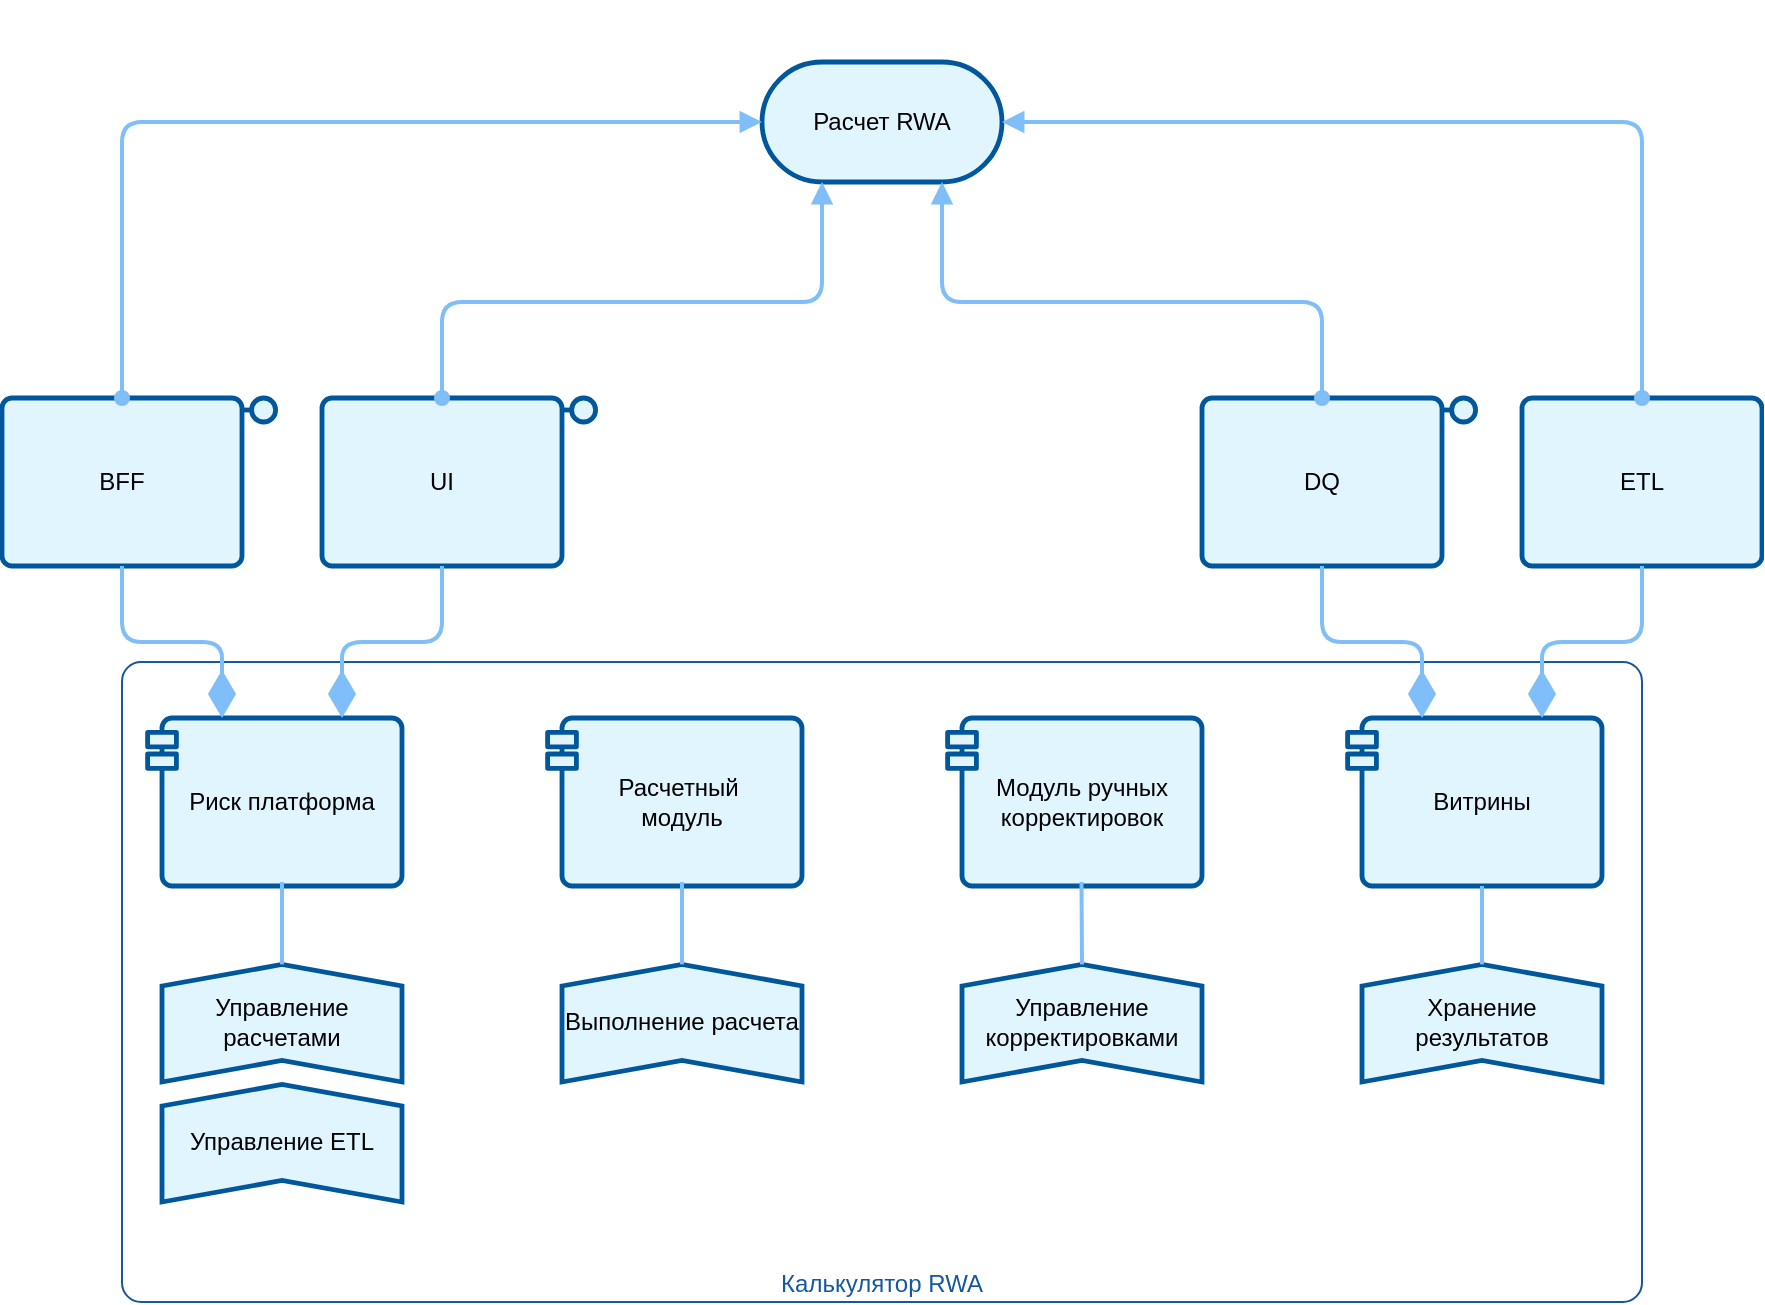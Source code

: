 <mxfile version="24.7.8">
  <diagram name="Страница — 1" id="shcx-YD0FTTpYq6m_hI6">
    <mxGraphModel dx="1349" dy="2006" grid="1" gridSize="10" guides="1" tooltips="1" connect="1" arrows="1" fold="1" page="1" pageScale="1" pageWidth="827" pageHeight="1169" math="0" shadow="0">
      <root>
        <mxCell id="0" />
        <mxCell id="1" parent="0" />
        <mxCell id="W1dZ-wKkL2ELN7MVBFPB-27" value="Калькулятор RWA" style="rounded=1;whiteSpace=wrap;html=1;arcSize=3;strokeColor=#16589c;verticalAlign=bottom;align=center;fontColor=#16589c;" vertex="1" parent="1">
          <mxGeometry x="60" y="210" width="760" height="320" as="geometry" />
        </mxCell>
        <mxCell id="W1dZ-wKkL2ELN7MVBFPB-1" value="Риск платформа" style="shape=stencil(vZXvaoMwFMWfJh8n+YO6fewyfY/UpmuoJiFx67anX/QqzEyFghYEueeaXw4nekWM+4uwElGsRSMRe0OUHqzlprFGS92GMvQu0CAYQ32LauGtrFoQP4VT4lhL6PjWmau8qVM7MGinswLhQ+h2F+OV0TosV0b7SedPP2CE6tzgL8DghKawwzcICRlqK51qZCvd8CCoiJZ3sHdE5zuy40ie94tkS3QUCdmMPMHihO0F3i6LCJxvBSZ7RRGDN4siBt8VBeNBWRorjB9FdX135kOfZu30HdcNtIWDGb/ZeAwOIy4fp6KrvPoZhmq24nTBD+Nn4+SK0bOq68rUxoUS7v1WiLKClGlZrKcOo3l+PSZp/vK6vr7bHRgrD81k+ZRNwhxPegyTTrLMZqKkD/HF8CN99e/Bv+PuVfhB98Iv);whiteSpace=wrap;html=1;" vertex="1" parent="1">
          <mxGeometry x="80" y="220" width="120" height="120" as="geometry" />
        </mxCell>
        <mxCell id="W1dZ-wKkL2ELN7MVBFPB-2" value="Расчетный&amp;nbsp;&lt;div&gt;модуль&lt;/div&gt;" style="shape=stencil(vZXvaoMwFMWfJh8n+YO6fewyfY/UpmuoJiFx67anX/QqzEyFghYEueeaXw4nekWM+4uwElGsRSMRe0OUHqzlprFGS92GMvQu0CAYQ32LauGtrFoQP4VT4lhL6PjWmau8qVM7MGinswLhQ+h2F+OV0TosV0b7SedPP2CE6tzgL8DghKawwzcICRlqK51qZCvd8CCoiJZ3sHdE5zuy40ie94tkS3QUCdmMPMHihO0F3i6LCJxvBSZ7RRGDN4siBt8VBeNBWRorjB9FdX135kOfZu30HdcNtIWDGb/ZeAwOIy4fp6KrvPoZhmq24nTBD+Nn4+SK0bOq68rUxoUS7v1WiLKClGlZrKcOo3l+PSZp/vK6vr7bHRgrD81k+ZRNwhxPegyTTrLMZqKkD/HF8CN99e/Bv+PuVfhB98Iv);whiteSpace=wrap;html=1;" vertex="1" parent="1">
          <mxGeometry x="280" y="220" width="120" height="120" as="geometry" />
        </mxCell>
        <mxCell id="W1dZ-wKkL2ELN7MVBFPB-3" value="Модуль ручных корректировок" style="shape=stencil(vZXvaoMwFMWfJh8n+YO6fewyfY/UpmuoJiFx67anX/QqzEyFghYEueeaXw4nekWM+4uwElGsRSMRe0OUHqzlprFGS92GMvQu0CAYQ32LauGtrFoQP4VT4lhL6PjWmau8qVM7MGinswLhQ+h2F+OV0TosV0b7SedPP2CE6tzgL8DghKawwzcICRlqK51qZCvd8CCoiJZ3sHdE5zuy40ie94tkS3QUCdmMPMHihO0F3i6LCJxvBSZ7RRGDN4siBt8VBeNBWRorjB9FdX135kOfZu30HdcNtIWDGb/ZeAwOIy4fp6KrvPoZhmq24nTBD+Nn4+SK0bOq68rUxoUS7v1WiLKClGlZrKcOo3l+PSZp/vK6vr7bHRgrD81k+ZRNwhxPegyTTrLMZqKkD/HF8CN99e/Bv+PuVfhB98Iv);whiteSpace=wrap;html=1;" vertex="1" parent="1">
          <mxGeometry x="480" y="220" width="120" height="120" as="geometry" />
        </mxCell>
        <mxCell id="W1dZ-wKkL2ELN7MVBFPB-4" value="Витрины" style="shape=stencil(vZXvaoMwFMWfJh8n+YO6fewyfY/UpmuoJiFx67anX/QqzEyFghYEueeaXw4nekWM+4uwElGsRSMRe0OUHqzlprFGS92GMvQu0CAYQ32LauGtrFoQP4VT4lhL6PjWmau8qVM7MGinswLhQ+h2F+OV0TosV0b7SedPP2CE6tzgL8DghKawwzcICRlqK51qZCvd8CCoiJZ3sHdE5zuy40ie94tkS3QUCdmMPMHihO0F3i6LCJxvBSZ7RRGDN4siBt8VBeNBWRorjB9FdX135kOfZu30HdcNtIWDGb/ZeAwOIy4fp6KrvPoZhmq24nTBD+Nn4+SK0bOq68rUxoUS7v1WiLKClGlZrKcOo3l+PSZp/vK6vr7bHRgrD81k+ZRNwhxPegyTTrLMZqKkD/HF8CN99e/Bv+PuVfhB98Iv);whiteSpace=wrap;html=1;" vertex="1" parent="1">
          <mxGeometry x="680" y="220" width="120" height="120" as="geometry" />
        </mxCell>
        <mxCell id="W1dZ-wKkL2ELN7MVBFPB-5" value="UI" style="shape=stencil(tVXRboMgFP0aXg3CnNtj5zTZZ1CLKykCAddu+/qhYFJpZWmCiYm558Dheu71AnBljkRRgKAgPQX4HSC0U+pDDFR3pLUEstzRETmELr4EMTGKtoMDz0Qzsud+pxm0PNELOwxeA404rgHcWXZ8cNVKIex2JoVZMFe8lSFMDDb+djIwQ4U74ccBWe5jRTXrqU3fL3QoQM0D2htKlxtqh5a8bGdJSunAkjyZ8kIWZngr4XReBMJlKuF8KytC4WRWhMIPWYEri6yNFVztSXv61PJLHO6mMzF6HGgrhZn/2XAM+hFXzlNRt4b9+qH6HMl0JR9cdVLTSKId47yVXGobuvd0FEC4zpuiqeOuu9F8fz/Mi/L1Lb5/PN1pRBZRzpky9Kqu8CnuZXDjJMhBkfHyuSFmupfnRX7LWsd7d9bgTES+8b/+t/hKjnOV1jrnpkEm1F3pE/AH);whiteSpace=wrap;html=1;" vertex="1" parent="1">
          <mxGeometry x="160" y="60" width="120" height="120" as="geometry" />
        </mxCell>
        <mxCell id="W1dZ-wKkL2ELN7MVBFPB-6" value="ETL" style="shape=stencil(tVXRboMgFP0aXg3CnNtj5zTZZ1CLKykCAddu+/qhYFJpZWmCiYm558Dheu71AnBljkRRgKAgPQX4HSC0U+pDDFR3pLUEstzRETmELr4EMTGKtoMDz0Qzsud+pxm0PNELOwxeA404rgHcWXZ8cNVKIex2JoVZMFe8lSFMDDb+djIwQ4U74ccBWe5jRTXrqU3fL3QoQM0D2htKlxtqh5a8bGdJSunAkjyZ8kIWZngr4XReBMJlKuF8KytC4WRWhMIPWYEri6yNFVztSXv61PJLHO6mMzF6HGgrhZn/2XAM+hFXzlNRt4b9+qH6HMl0JR9cdVLTSKId47yVXGobuvd0FEC4zpuiqeOuu9F8fz/Mi/L1Lb5/PN1pRBZRzpky9Kqu8CnuZXDjJMhBkfHyuSFmupfnRX7LWsd7d9bgTES+8b/+t/hKjnOV1jrnpkEm1F3pE/AH);whiteSpace=wrap;html=1;" vertex="1" parent="1">
          <mxGeometry x="760" y="60" width="120" height="120" as="geometry" />
        </mxCell>
        <mxCell id="W1dZ-wKkL2ELN7MVBFPB-7" value="BFF" style="shape=stencil(tVXRboMgFP0aXg3CnNtj5zTZZ1CLKykCAddu+/qhYFJpZWmCiYm558Dheu71AnBljkRRgKAgPQX4HSC0U+pDDFR3pLUEstzRETmELr4EMTGKtoMDz0Qzsud+pxm0PNELOwxeA404rgHcWXZ8cNVKIex2JoVZMFe8lSFMDDb+djIwQ4U74ccBWe5jRTXrqU3fL3QoQM0D2htKlxtqh5a8bGdJSunAkjyZ8kIWZngr4XReBMJlKuF8KytC4WRWhMIPWYEri6yNFVztSXv61PJLHO6mMzF6HGgrhZn/2XAM+hFXzlNRt4b9+qH6HMl0JR9cdVLTSKId47yVXGobuvd0FEC4zpuiqeOuu9F8fz/Mi/L1Lb5/PN1pRBZRzpky9Kqu8CnuZXDjJMhBkfHyuSFmupfnRX7LWsd7d9bgTES+8b/+t/hKjnOV1jrnpkEm1F3pE/AH);whiteSpace=wrap;html=1;" vertex="1" parent="1">
          <mxGeometry y="60" width="120" height="120" as="geometry" />
        </mxCell>
        <mxCell id="W1dZ-wKkL2ELN7MVBFPB-8" value="DQ" style="shape=stencil(tVXRboMgFP0aXg3CnNtj5zTZZ1CLKykCAddu+/qhYFJpZWmCiYm558Dheu71AnBljkRRgKAgPQX4HSC0U+pDDFR3pLUEstzRETmELr4EMTGKtoMDz0Qzsud+pxm0PNELOwxeA404rgHcWXZ8cNVKIex2JoVZMFe8lSFMDDb+djIwQ4U74ccBWe5jRTXrqU3fL3QoQM0D2htKlxtqh5a8bGdJSunAkjyZ8kIWZngr4XReBMJlKuF8KytC4WRWhMIPWYEri6yNFVztSXv61PJLHO6mMzF6HGgrhZn/2XAM+hFXzlNRt4b9+qH6HMl0JR9cdVLTSKId47yVXGobuvd0FEC4zpuiqeOuu9F8fz/Mi/L1Lb5/PN1pRBZRzpky9Kqu8CnuZXDjJMhBkfHyuSFmupfnRX7LWsd7d9bgTES+8b/+t/hKjnOV1jrnpkEm1F3pE/AH);whiteSpace=wrap;html=1;" vertex="1" parent="1">
          <mxGeometry x="600" y="60" width="120" height="120" as="geometry" />
        </mxCell>
        <mxCell id="W1dZ-wKkL2ELN7MVBFPB-9" value="Расчет RWA" style="shape=stencil(tZTdbsMgDIWfhtuJgKJolx1LXqBPQCldUVNAhrXbnn4kTrXlV5qWSJEiH8ufDxaGcBHO0mvCqJVXTfgrYWzn/V7Dzagks5Q5o5xRivF9EMvgtYoo3iQYeai7yhDBXfTdHGPHYI3OS0J3Kdt8XChnbSo3zoZe5lc+YaSxMcUfiKFPLMcOn0PBazBXHTV0CVQJq/4A35JdbAkfTaXYcCprskdTWRNOB+zV0Nn/0FwkZe76c3GQ6vIG7t0eJw21GWgW7+eoPTePyzBc124V88f2ggrmS/fFSaszhrg4OdALTk+mrpWrHaQQ/20vwniZVXlVLg8e35DpeprlxfPLcn3THRlz5xrZb1V8F1vhGw==);whiteSpace=wrap;html=1;" vertex="1" parent="1">
          <mxGeometry x="380" y="-120" width="120" height="120" as="geometry" />
        </mxCell>
        <mxCell id="W1dZ-wKkL2ELN7MVBFPB-10" style="edgeStyle=orthogonalEdgeStyle;rounded=1;orthogonalLoop=1;jettySize=auto;html=1;exitX=0.5;exitY=0.85;exitDx=0;exitDy=0;exitPerimeter=0;entryX=0.25;entryY=0.15;entryDx=0;entryDy=0;entryPerimeter=0;endArrow=diamondThin;endFill=1;startSize=6;strokeColor=#80bef9;strokeWidth=2;endSize=18;" edge="1" parent="1" source="W1dZ-wKkL2ELN7MVBFPB-7" target="W1dZ-wKkL2ELN7MVBFPB-1">
          <mxGeometry relative="1" as="geometry">
            <mxPoint x="100" y="296" as="sourcePoint" />
            <mxPoint x="360" y="370" as="targetPoint" />
            <Array as="points">
              <mxPoint x="60" y="200" />
              <mxPoint x="110" y="200" />
            </Array>
          </mxGeometry>
        </mxCell>
        <mxCell id="W1dZ-wKkL2ELN7MVBFPB-11" style="edgeStyle=orthogonalEdgeStyle;rounded=1;orthogonalLoop=1;jettySize=auto;html=1;exitX=0.5;exitY=0.85;exitDx=0;exitDy=0;exitPerimeter=0;entryX=0.75;entryY=0.15;entryDx=0;entryDy=0;entryPerimeter=0;endArrow=diamondThin;endFill=1;startSize=6;strokeColor=#80bef9;strokeWidth=2;endSize=18;" edge="1" parent="1" source="W1dZ-wKkL2ELN7MVBFPB-5" target="W1dZ-wKkL2ELN7MVBFPB-1">
          <mxGeometry relative="1" as="geometry">
            <mxPoint x="70" y="172" as="sourcePoint" />
            <mxPoint x="120" y="248" as="targetPoint" />
            <Array as="points">
              <mxPoint x="220" y="200" />
              <mxPoint x="170" y="200" />
            </Array>
          </mxGeometry>
        </mxCell>
        <mxCell id="W1dZ-wKkL2ELN7MVBFPB-12" style="edgeStyle=orthogonalEdgeStyle;rounded=1;orthogonalLoop=1;jettySize=auto;html=1;exitX=0.5;exitY=0.85;exitDx=0;exitDy=0;exitPerimeter=0;entryX=0.25;entryY=0.15;entryDx=0;entryDy=0;entryPerimeter=0;endArrow=diamondThin;endFill=1;startSize=6;strokeColor=#80bef9;strokeWidth=2;endSize=18;" edge="1" parent="1" source="W1dZ-wKkL2ELN7MVBFPB-8" target="W1dZ-wKkL2ELN7MVBFPB-4">
          <mxGeometry relative="1" as="geometry">
            <mxPoint x="70" y="172" as="sourcePoint" />
            <mxPoint x="120" y="248" as="targetPoint" />
            <Array as="points">
              <mxPoint x="660" y="200" />
              <mxPoint x="710" y="200" />
            </Array>
          </mxGeometry>
        </mxCell>
        <mxCell id="W1dZ-wKkL2ELN7MVBFPB-13" style="edgeStyle=orthogonalEdgeStyle;rounded=1;orthogonalLoop=1;jettySize=auto;html=1;exitX=0.5;exitY=0.85;exitDx=0;exitDy=0;exitPerimeter=0;entryX=0.75;entryY=0.15;entryDx=0;entryDy=0;entryPerimeter=0;endArrow=diamondThin;endFill=1;startSize=6;strokeColor=#80bef9;strokeWidth=2;endSize=18;" edge="1" parent="1" source="W1dZ-wKkL2ELN7MVBFPB-6" target="W1dZ-wKkL2ELN7MVBFPB-4">
          <mxGeometry relative="1" as="geometry">
            <mxPoint x="670" y="172" as="sourcePoint" />
            <mxPoint x="720" y="248" as="targetPoint" />
            <Array as="points">
              <mxPoint x="820" y="200" />
              <mxPoint x="770" y="200" />
            </Array>
          </mxGeometry>
        </mxCell>
        <mxCell id="W1dZ-wKkL2ELN7MVBFPB-14" style="edgeStyle=orthogonalEdgeStyle;rounded=1;orthogonalLoop=1;jettySize=auto;html=1;strokeColor=#80bef9;strokeWidth=2;endArrow=block;endFill=1;jumpSize=6;exitX=0.5;exitY=0.15;exitDx=0;exitDy=0;exitPerimeter=0;entryX=0.25;entryY=0.75;entryDx=0;entryDy=0;entryPerimeter=0;startArrow=oval;startFill=1;" edge="1" parent="1" source="W1dZ-wKkL2ELN7MVBFPB-5" target="W1dZ-wKkL2ELN7MVBFPB-9">
          <mxGeometry relative="1" as="geometry">
            <mxPoint x="420" y="224" as="sourcePoint" />
            <mxPoint x="420" y="146" as="targetPoint" />
            <Array as="points">
              <mxPoint x="220" y="30" />
              <mxPoint x="410" y="30" />
            </Array>
          </mxGeometry>
        </mxCell>
        <mxCell id="W1dZ-wKkL2ELN7MVBFPB-15" style="edgeStyle=orthogonalEdgeStyle;rounded=1;orthogonalLoop=1;jettySize=auto;html=1;strokeColor=#80bef9;strokeWidth=2;endArrow=block;endFill=1;jumpSize=6;exitX=0.5;exitY=0.15;exitDx=0;exitDy=0;exitPerimeter=0;entryX=0;entryY=0.5;entryDx=0;entryDy=0;entryPerimeter=0;startArrow=oval;startFill=1;" edge="1" parent="1" source="W1dZ-wKkL2ELN7MVBFPB-7" target="W1dZ-wKkL2ELN7MVBFPB-9">
          <mxGeometry relative="1" as="geometry">
            <mxPoint x="230" y="88" as="sourcePoint" />
            <mxPoint x="440" y="-20" as="targetPoint" />
            <Array as="points">
              <mxPoint x="60" y="-60" />
            </Array>
          </mxGeometry>
        </mxCell>
        <mxCell id="W1dZ-wKkL2ELN7MVBFPB-16" style="edgeStyle=orthogonalEdgeStyle;rounded=1;orthogonalLoop=1;jettySize=auto;html=1;strokeColor=#80bef9;strokeWidth=2;endArrow=block;endFill=1;jumpSize=6;exitX=0.5;exitY=0.15;exitDx=0;exitDy=0;exitPerimeter=0;entryX=0.75;entryY=0.75;entryDx=0;entryDy=0;entryPerimeter=0;startArrow=oval;startFill=1;" edge="1" parent="1" source="W1dZ-wKkL2ELN7MVBFPB-8" target="W1dZ-wKkL2ELN7MVBFPB-9">
          <mxGeometry relative="1" as="geometry">
            <mxPoint x="230" y="88" as="sourcePoint" />
            <mxPoint x="440" y="-20" as="targetPoint" />
            <Array as="points">
              <mxPoint x="660" y="30" />
              <mxPoint x="470" y="30" />
            </Array>
          </mxGeometry>
        </mxCell>
        <mxCell id="W1dZ-wKkL2ELN7MVBFPB-17" style="edgeStyle=orthogonalEdgeStyle;rounded=1;orthogonalLoop=1;jettySize=auto;html=1;strokeColor=#80bef9;strokeWidth=2;endArrow=block;endFill=1;jumpSize=6;exitX=0.5;exitY=0.15;exitDx=0;exitDy=0;exitPerimeter=0;entryX=1;entryY=0.5;entryDx=0;entryDy=0;entryPerimeter=0;startArrow=oval;startFill=1;" edge="1" parent="1" source="W1dZ-wKkL2ELN7MVBFPB-6" target="W1dZ-wKkL2ELN7MVBFPB-9">
          <mxGeometry relative="1" as="geometry">
            <mxPoint x="230" y="88" as="sourcePoint" />
            <mxPoint x="430" y="-20" as="targetPoint" />
            <Array as="points">
              <mxPoint x="820" y="-60" />
            </Array>
          </mxGeometry>
        </mxCell>
        <mxCell id="W1dZ-wKkL2ELN7MVBFPB-18" value="Управление расчетами" style="shape=stencil(pVRRjoMgFDwNvw1CtNnPrqv3oPR1S4pAgLa7t1/01Y3WalKbmJiZkWEejhJehpNwQBg1ogHCvwhjO+fqi5FRWZNQkk7IZ5Qivj1gERzIiORVeCX2GlAJ0dsz3NQh3j1Yy/OK0F1S24uX0hoD3W5hpAz0ZCOUiQn/oA3d5LjBL+INKxA78KqBCP7+HLKE1euti5eseZmYuZF4uRfy/O3txRyeBnKiPaiJ0MuNvcIg6Sgnz5dm7R20MgOHfGzRH+IrFv8leCPGo8f2/VGKFaOsCSG1DbDQsMRP3mnHzhSBl0frYaEhR6W1tNr6BPHepSWMV1md19Vy4fF7fL6eZvn243N5fbs7esxVfxK/Y/En0xF/);whiteSpace=wrap;html=1;" vertex="1" parent="1">
          <mxGeometry x="80" y="330" width="120" height="120" as="geometry" />
        </mxCell>
        <mxCell id="W1dZ-wKkL2ELN7MVBFPB-19" value="Управление ETL" style="shape=stencil(pVRRjoMgFDwNvw1CtNnPrqv3oPR1S4pAgLa7t1/01Y3WalKbmJiZkWEejhJehpNwQBg1ogHCvwhjO+fqi5FRWZNQkk7IZ5Qivj1gERzIiORVeCX2GlAJ0dsz3NQh3j1Yy/OK0F1S24uX0hoD3W5hpAz0ZCOUiQn/oA3d5LjBL+INKxA78KqBCP7+HLKE1euti5eseZmYuZF4uRfy/O3txRyeBnKiPaiJ0MuNvcIg6Sgnz5dm7R20MgOHfGzRH+IrFv8leCPGo8f2/VGKFaOsCSG1DbDQsMRP3mnHzhSBl0frYaEhR6W1tNr6BPHepSWMV1md19Vy4fF7fL6eZvn243N5fbs7esxVfxK/Y/En0xF/);whiteSpace=wrap;html=1;" vertex="1" parent="1">
          <mxGeometry x="80" y="390" width="120" height="120" as="geometry" />
        </mxCell>
        <mxCell id="W1dZ-wKkL2ELN7MVBFPB-20" value="Выполнение расчета" style="shape=stencil(pVRRjoMgFDwNvw1CtNnPrqv3oPR1S4pAgLa7t1/01Y3WalKbmJiZkWEejhJehpNwQBg1ogHCvwhjO+fqi5FRWZNQkk7IZ5Qivj1gERzIiORVeCX2GlAJ0dsz3NQh3j1Yy/OK0F1S24uX0hoD3W5hpAz0ZCOUiQn/oA3d5LjBL+INKxA78KqBCP7+HLKE1euti5eseZmYuZF4uRfy/O3txRyeBnKiPaiJ0MuNvcIg6Sgnz5dm7R20MgOHfGzRH+IrFv8leCPGo8f2/VGKFaOsCSG1DbDQsMRP3mnHzhSBl0frYaEhR6W1tNr6BPHepSWMV1md19Vy4fF7fL6eZvn243N5fbs7esxVfxK/Y/En0xF/);whiteSpace=wrap;html=1;" vertex="1" parent="1">
          <mxGeometry x="280" y="330" width="120" height="120" as="geometry" />
        </mxCell>
        <mxCell id="W1dZ-wKkL2ELN7MVBFPB-21" value="Управление корректировками" style="shape=stencil(pVRRjoMgFDwNvw1CtNnPrqv3oPR1S4pAgLa7t1/01Y3WalKbmJiZkWEejhJehpNwQBg1ogHCvwhjO+fqi5FRWZNQkk7IZ5Qivj1gERzIiORVeCX2GlAJ0dsz3NQh3j1Yy/OK0F1S24uX0hoD3W5hpAz0ZCOUiQn/oA3d5LjBL+INKxA78KqBCP7+HLKE1euti5eseZmYuZF4uRfy/O3txRyeBnKiPaiJ0MuNvcIg6Sgnz5dm7R20MgOHfGzRH+IrFv8leCPGo8f2/VGKFaOsCSG1DbDQsMRP3mnHzhSBl0frYaEhR6W1tNr6BPHepSWMV1md19Vy4fF7fL6eZvn243N5fbs7esxVfxK/Y/En0xF/);whiteSpace=wrap;html=1;" vertex="1" parent="1">
          <mxGeometry x="480" y="330" width="120" height="120" as="geometry" />
        </mxCell>
        <mxCell id="W1dZ-wKkL2ELN7MVBFPB-22" value="Хранение результатов" style="shape=stencil(pVRRjoMgFDwNvw1CtNnPrqv3oPR1S4pAgLa7t1/01Y3WalKbmJiZkWEejhJehpNwQBg1ogHCvwhjO+fqi5FRWZNQkk7IZ5Qivj1gERzIiORVeCX2GlAJ0dsz3NQh3j1Yy/OK0F1S24uX0hoD3W5hpAz0ZCOUiQn/oA3d5LjBL+INKxA78KqBCP7+HLKE1euti5eseZmYuZF4uRfy/O3txRyeBnKiPaiJ0MuNvcIg6Sgnz5dm7R20MgOHfGzRH+IrFv8leCPGo8f2/VGKFaOsCSG1DbDQsMRP3mnHzhSBl0frYaEhR6W1tNr6BPHepSWMV1md19Vy4fF7fL6eZvn243N5fbs7esxVfxK/Y/En0xF/);whiteSpace=wrap;html=1;" vertex="1" parent="1">
          <mxGeometry x="680" y="330" width="120" height="120" as="geometry" />
        </mxCell>
        <mxCell id="W1dZ-wKkL2ELN7MVBFPB-23" style="rounded=1;orthogonalLoop=1;jettySize=auto;html=1;entryX=0.5;entryY=0.26;entryDx=0;entryDy=0;entryPerimeter=0;endArrow=none;endFill=0;startSize=6;strokeColor=#80bef9;strokeWidth=2;endSize=18;" edge="1" parent="1" target="W1dZ-wKkL2ELN7MVBFPB-18">
          <mxGeometry relative="1" as="geometry">
            <mxPoint x="140" y="320" as="sourcePoint" />
            <mxPoint x="180" y="248" as="targetPoint" />
          </mxGeometry>
        </mxCell>
        <mxCell id="W1dZ-wKkL2ELN7MVBFPB-24" style="rounded=1;orthogonalLoop=1;jettySize=auto;html=1;entryX=0.5;entryY=0.26;entryDx=0;entryDy=0;entryPerimeter=0;endArrow=none;endFill=0;startSize=6;strokeColor=#80bef9;strokeWidth=2;endSize=18;" edge="1" parent="1" target="W1dZ-wKkL2ELN7MVBFPB-20">
          <mxGeometry relative="1" as="geometry">
            <mxPoint x="340" y="320" as="sourcePoint" />
            <mxPoint x="339.75" y="359" as="targetPoint" />
          </mxGeometry>
        </mxCell>
        <mxCell id="W1dZ-wKkL2ELN7MVBFPB-25" style="rounded=1;orthogonalLoop=1;jettySize=auto;html=1;exitX=0.5;exitY=0.85;exitDx=0;exitDy=0;exitPerimeter=0;entryX=0.5;entryY=0.26;entryDx=0;entryDy=0;entryPerimeter=0;endArrow=none;endFill=0;startSize=6;strokeColor=#80bef9;strokeWidth=2;endSize=18;" edge="1" parent="1" target="W1dZ-wKkL2ELN7MVBFPB-21">
          <mxGeometry relative="1" as="geometry">
            <mxPoint x="539.75" y="320" as="sourcePoint" />
            <mxPoint x="539.75" y="359" as="targetPoint" />
          </mxGeometry>
        </mxCell>
        <mxCell id="W1dZ-wKkL2ELN7MVBFPB-26" style="rounded=1;orthogonalLoop=1;jettySize=auto;html=1;entryX=0.5;entryY=0.26;entryDx=0;entryDy=0;entryPerimeter=0;endArrow=none;endFill=0;startSize=6;strokeColor=#80bef9;strokeWidth=2;endSize=18;exitX=0.5;exitY=0.85;exitDx=0;exitDy=0;exitPerimeter=0;" edge="1" parent="1" source="W1dZ-wKkL2ELN7MVBFPB-4" target="W1dZ-wKkL2ELN7MVBFPB-22">
          <mxGeometry relative="1" as="geometry">
            <mxPoint x="739.75" y="320" as="sourcePoint" />
            <mxPoint x="739.75" y="359" as="targetPoint" />
          </mxGeometry>
        </mxCell>
      </root>
    </mxGraphModel>
  </diagram>
</mxfile>
